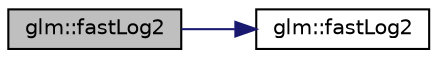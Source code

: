 digraph "glm::fastLog2"
{
 // LATEX_PDF_SIZE
  edge [fontname="Helvetica",fontsize="10",labelfontname="Helvetica",labelfontsize="10"];
  node [fontname="Helvetica",fontsize="10",shape=record];
  rankdir="LR";
  Node1 [label="glm::fastLog2",height=0.2,width=0.4,color="black", fillcolor="grey75", style="filled", fontcolor="black",tooltip=" "];
  Node1 -> Node2 [color="midnightblue",fontsize="10",style="solid",fontname="Helvetica"];
  Node2 [label="glm::fastLog2",height=0.2,width=0.4,color="black", fillcolor="white", style="filled",URL="$group__gtx__fast__exponential.html#ga6e98118685f6dc9e05fbb13dd5e5234e",tooltip=" "];
}
